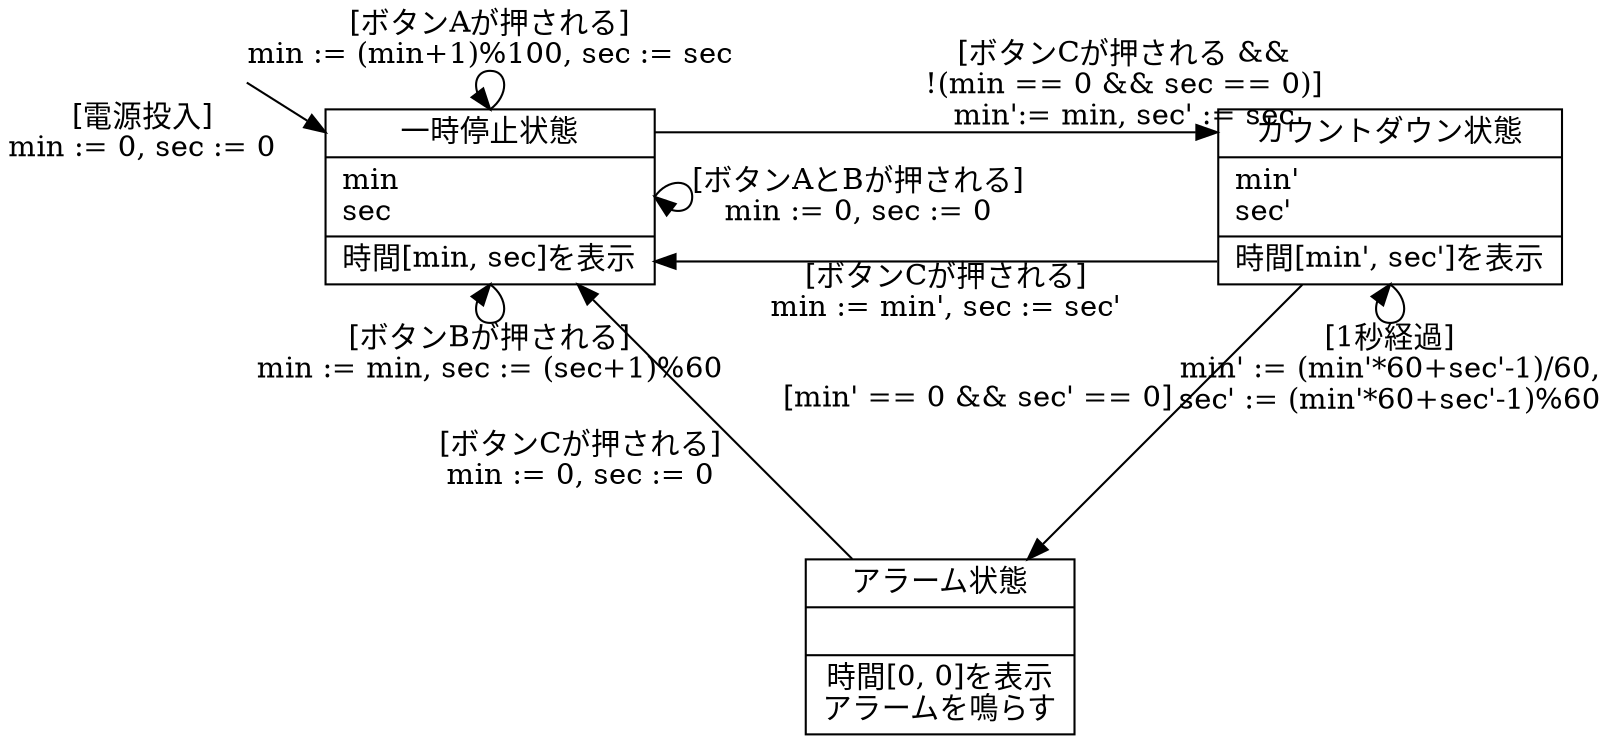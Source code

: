 digraph ktimer_state {
  graph [
    layout = neato
  ];
  node [shape=record];
  start [
    style = invisible
    pos = "1,6!"
  ];
  wait [
    label = "{<head> 一時停止状態|<middle> min\lsec\l|<tail>時間[min, sec]を表示}"
    pos = "3,5!"
  ];
  cd [
    label = "{<head> カウントダウン状態|min'\lsec'\l|<tail>時間[min', sec']を表示}"
    pos = "9,5!"
  ];
  beep [
    label = "{<head> アラーム状態||<tail>時間[0, 0]を表示\nアラームを鳴らす}"
    pos = "6,2!"
  ];

  // From start
  start -> wait:head [
    label = "[電源投入]\nmin := 0, sec := 0"
  ];

  // From wait
  wait:head -> cd:head [
    label = "[ボタンCが押される &&\n!(min == 0 && sec == 0)]\nmin':= min, sec' := sec"
  ];
  wait:head-> wait:head [
    label = "[ボタンAが押される]\nmin := (min+1)%100, sec := sec"
  ];
  wait:middle -> wait:middle [
    label = "[ボタンAとBが押される]\nmin := 0, sec := 0"
  ];
  wait:tail -> wait:tail [
    label = "[ボタンBが押される]\nmin := min, sec := (sec+1)%60"
  ];

  // From cd
  cd:tail -> wait:tail [
    label = "[ボタンCが押される]\nmin := min', sec := sec'"
  ];
  cd:tail -> cd:tail [
    label = "[1秒経過]\nmin' := (min'*60+sec'-1)/60,\nsec' := (min'*60+sec'-1)%60"
  ];
  cd -> beep [
    label = "[min' == 0 && sec' == 0]"
  ];

  // From beep
  beep -> wait [
    label = "[ボタンCが押される]\nmin := 0, sec := 0"
  ];
}
